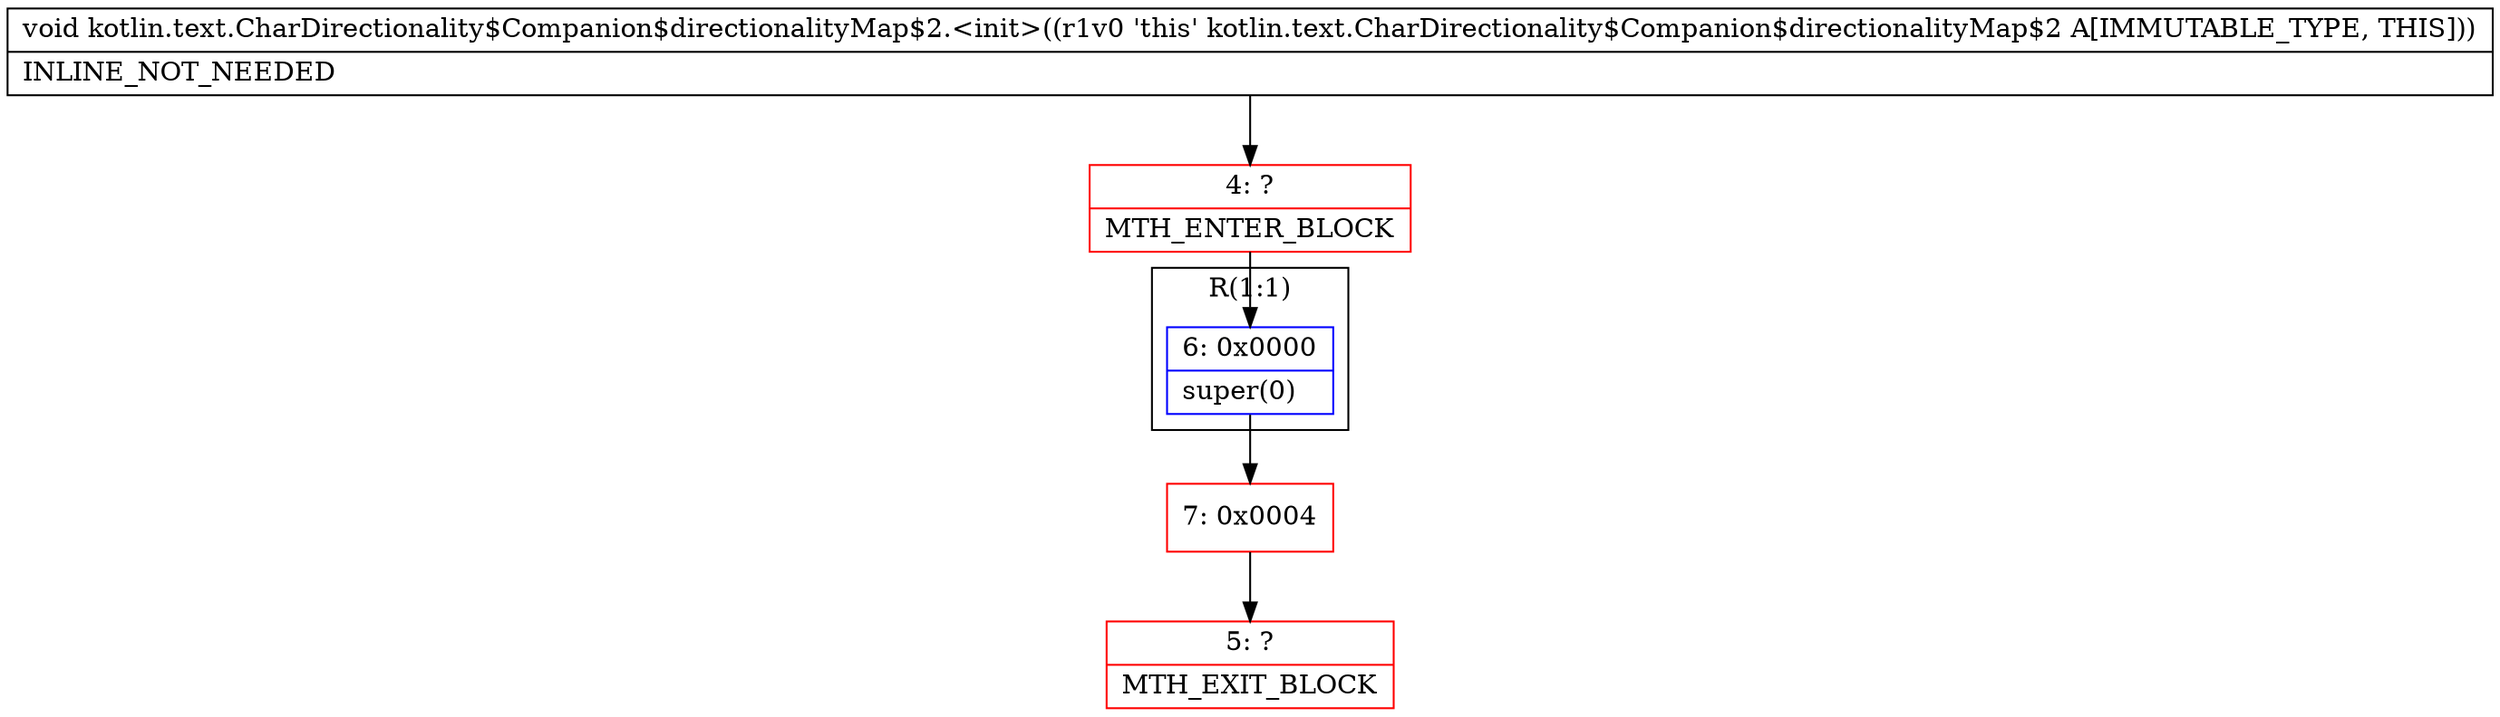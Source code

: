 digraph "CFG forkotlin.text.CharDirectionality$Companion$directionalityMap$2.\<init\>()V" {
subgraph cluster_Region_1097370172 {
label = "R(1:1)";
node [shape=record,color=blue];
Node_6 [shape=record,label="{6\:\ 0x0000|super(0)\l}"];
}
Node_4 [shape=record,color=red,label="{4\:\ ?|MTH_ENTER_BLOCK\l}"];
Node_7 [shape=record,color=red,label="{7\:\ 0x0004}"];
Node_5 [shape=record,color=red,label="{5\:\ ?|MTH_EXIT_BLOCK\l}"];
MethodNode[shape=record,label="{void kotlin.text.CharDirectionality$Companion$directionalityMap$2.\<init\>((r1v0 'this' kotlin.text.CharDirectionality$Companion$directionalityMap$2 A[IMMUTABLE_TYPE, THIS]))  | INLINE_NOT_NEEDED\l}"];
MethodNode -> Node_4;Node_6 -> Node_7;
Node_4 -> Node_6;
Node_7 -> Node_5;
}

